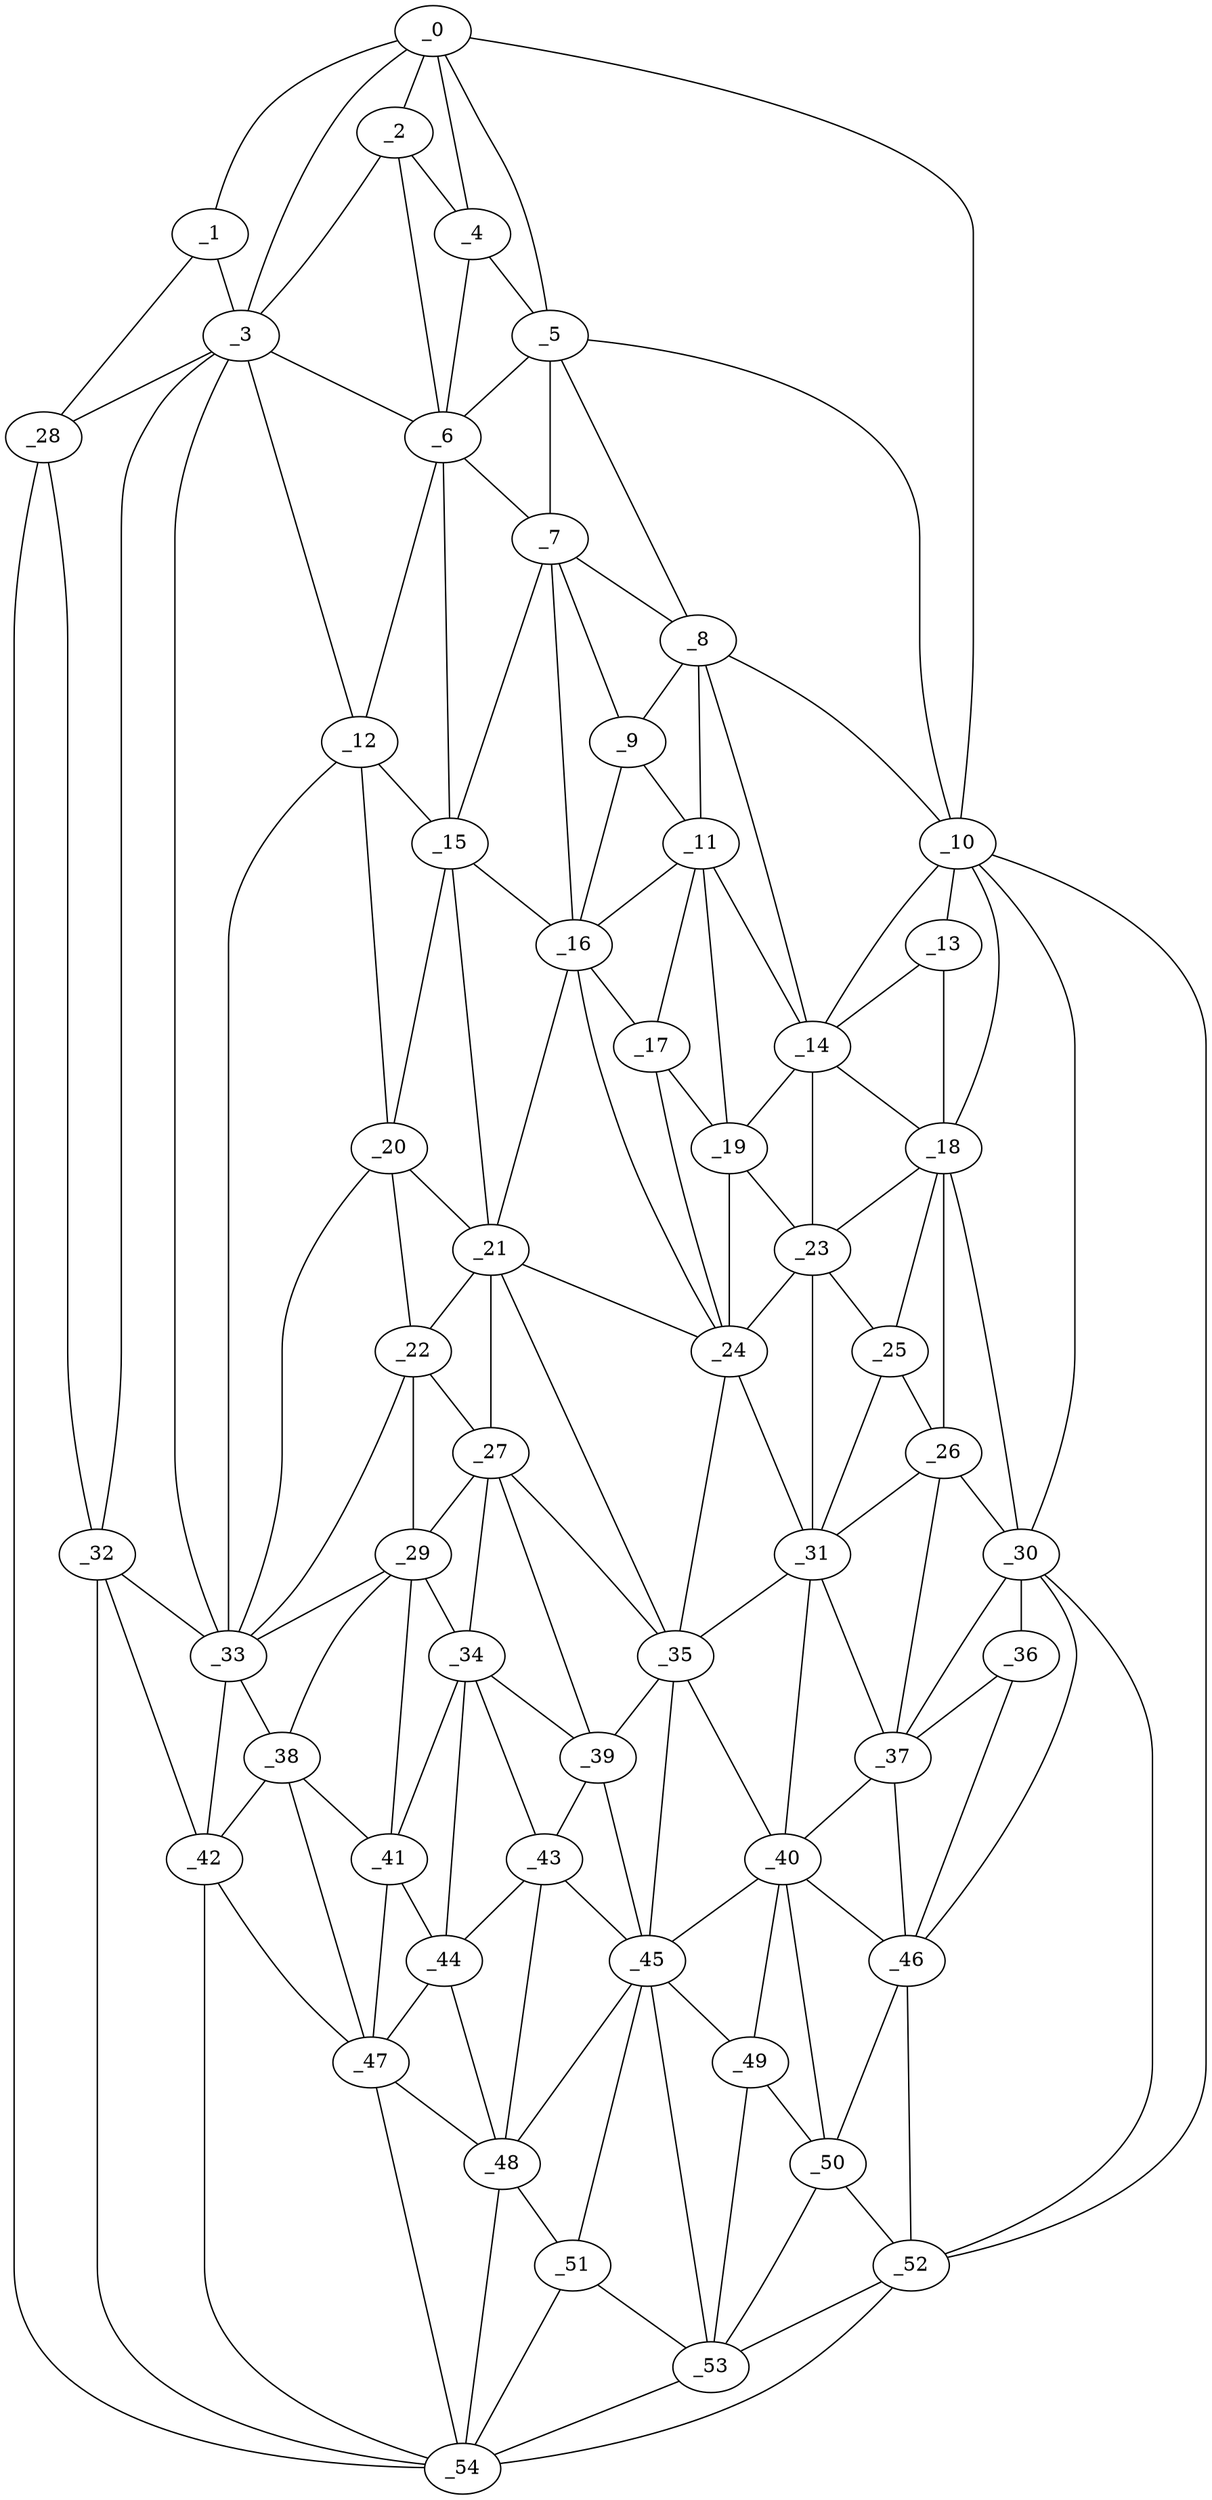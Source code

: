 graph "obj31__285.gxl" {
	_0	 [x=9,
		y=49];
	_1	 [x=12,
		y=119];
	_0 -- _1	 [valence=1];
	_2	 [x=22,
		y=55];
	_0 -- _2	 [valence=2];
	_3	 [x=22,
		y=91];
	_0 -- _3	 [valence=2];
	_4	 [x=23,
		y=46];
	_0 -- _4	 [valence=2];
	_5	 [x=29,
		y=38];
	_0 -- _5	 [valence=1];
	_10	 [x=53,
		y=2];
	_0 -- _10	 [valence=1];
	_1 -- _3	 [valence=2];
	_28	 [x=84,
		y=126];
	_1 -- _28	 [valence=1];
	_2 -- _3	 [valence=2];
	_2 -- _4	 [valence=2];
	_6	 [x=37,
		y=57];
	_2 -- _6	 [valence=2];
	_3 -- _6	 [valence=1];
	_12	 [x=53,
		y=59];
	_3 -- _12	 [valence=2];
	_3 -- _28	 [valence=2];
	_32	 [x=90,
		y=106];
	_3 -- _32	 [valence=2];
	_33	 [x=91,
		y=89];
	_3 -- _33	 [valence=1];
	_4 -- _5	 [valence=2];
	_4 -- _6	 [valence=2];
	_5 -- _6	 [valence=2];
	_7	 [x=38,
		y=36];
	_5 -- _7	 [valence=1];
	_8	 [x=43,
		y=24];
	_5 -- _8	 [valence=2];
	_5 -- _10	 [valence=2];
	_6 -- _7	 [valence=2];
	_6 -- _12	 [valence=1];
	_15	 [x=60,
		y=46];
	_6 -- _15	 [valence=1];
	_7 -- _8	 [valence=2];
	_9	 [x=46,
		y=28];
	_7 -- _9	 [valence=2];
	_7 -- _15	 [valence=2];
	_16	 [x=61,
		y=39];
	_7 -- _16	 [valence=1];
	_8 -- _9	 [valence=2];
	_8 -- _10	 [valence=1];
	_11	 [x=53,
		y=26];
	_8 -- _11	 [valence=2];
	_14	 [x=58,
		y=14];
	_8 -- _14	 [valence=1];
	_9 -- _11	 [valence=2];
	_9 -- _16	 [valence=2];
	_13	 [x=58,
		y=8];
	_10 -- _13	 [valence=2];
	_10 -- _14	 [valence=2];
	_18	 [x=63,
		y=9];
	_10 -- _18	 [valence=2];
	_30	 [x=88,
		y=7];
	_10 -- _30	 [valence=1];
	_52	 [x=121,
		y=8];
	_10 -- _52	 [valence=1];
	_11 -- _14	 [valence=1];
	_11 -- _16	 [valence=2];
	_17	 [x=62,
		y=31];
	_11 -- _17	 [valence=1];
	_19	 [x=63,
		y=27];
	_11 -- _19	 [valence=2];
	_12 -- _15	 [valence=2];
	_20	 [x=64,
		y=59];
	_12 -- _20	 [valence=1];
	_12 -- _33	 [valence=1];
	_13 -- _14	 [valence=1];
	_13 -- _18	 [valence=2];
	_14 -- _18	 [valence=2];
	_14 -- _19	 [valence=1];
	_23	 [x=75,
		y=23];
	_14 -- _23	 [valence=1];
	_15 -- _16	 [valence=2];
	_15 -- _20	 [valence=1];
	_21	 [x=73,
		y=48];
	_15 -- _21	 [valence=2];
	_16 -- _17	 [valence=1];
	_16 -- _21	 [valence=1];
	_24	 [x=76,
		y=31];
	_16 -- _24	 [valence=2];
	_17 -- _19	 [valence=2];
	_17 -- _24	 [valence=2];
	_18 -- _23	 [valence=2];
	_25	 [x=78,
		y=19];
	_18 -- _25	 [valence=2];
	_26	 [x=84,
		y=12];
	_18 -- _26	 [valence=2];
	_18 -- _30	 [valence=1];
	_19 -- _23	 [valence=2];
	_19 -- _24	 [valence=2];
	_20 -- _21	 [valence=2];
	_22	 [x=74,
		y=60];
	_20 -- _22	 [valence=1];
	_20 -- _33	 [valence=2];
	_21 -- _22	 [valence=2];
	_21 -- _24	 [valence=2];
	_27	 [x=84,
		y=58];
	_21 -- _27	 [valence=1];
	_35	 [x=94,
		y=30];
	_21 -- _35	 [valence=1];
	_22 -- _27	 [valence=2];
	_29	 [x=87,
		y=66];
	_22 -- _29	 [valence=1];
	_22 -- _33	 [valence=1];
	_23 -- _24	 [valence=2];
	_23 -- _25	 [valence=1];
	_31	 [x=90,
		y=22];
	_23 -- _31	 [valence=2];
	_24 -- _31	 [valence=1];
	_24 -- _35	 [valence=2];
	_25 -- _26	 [valence=1];
	_25 -- _31	 [valence=2];
	_26 -- _30	 [valence=2];
	_26 -- _31	 [valence=2];
	_37	 [x=99,
		y=16];
	_26 -- _37	 [valence=2];
	_27 -- _29	 [valence=2];
	_34	 [x=93,
		y=63];
	_27 -- _34	 [valence=2];
	_27 -- _35	 [valence=2];
	_39	 [x=100,
		y=52];
	_27 -- _39	 [valence=1];
	_28 -- _32	 [valence=2];
	_54	 [x=122,
		y=73];
	_28 -- _54	 [valence=1];
	_29 -- _33	 [valence=1];
	_29 -- _34	 [valence=2];
	_38	 [x=99,
		y=79];
	_29 -- _38	 [valence=2];
	_41	 [x=101,
		y=71];
	_29 -- _41	 [valence=2];
	_36	 [x=99,
		y=10];
	_30 -- _36	 [valence=2];
	_30 -- _37	 [valence=2];
	_46	 [x=108,
		y=9];
	_30 -- _46	 [valence=2];
	_30 -- _52	 [valence=1];
	_31 -- _35	 [valence=2];
	_31 -- _37	 [valence=2];
	_40	 [x=101,
		y=24];
	_31 -- _40	 [valence=2];
	_32 -- _33	 [valence=2];
	_42	 [x=102,
		y=83];
	_32 -- _42	 [valence=2];
	_32 -- _54	 [valence=1];
	_33 -- _38	 [valence=2];
	_33 -- _42	 [valence=2];
	_34 -- _39	 [valence=2];
	_34 -- _41	 [valence=2];
	_43	 [x=105,
		y=56];
	_34 -- _43	 [valence=2];
	_44	 [x=105,
		y=65];
	_34 -- _44	 [valence=2];
	_35 -- _39	 [valence=1];
	_35 -- _40	 [valence=1];
	_45	 [x=107,
		y=44];
	_35 -- _45	 [valence=2];
	_36 -- _37	 [valence=2];
	_36 -- _46	 [valence=1];
	_37 -- _40	 [valence=2];
	_37 -- _46	 [valence=2];
	_38 -- _41	 [valence=1];
	_38 -- _42	 [valence=2];
	_47	 [x=110,
		y=73];
	_38 -- _47	 [valence=2];
	_39 -- _43	 [valence=1];
	_39 -- _45	 [valence=2];
	_40 -- _45	 [valence=2];
	_40 -- _46	 [valence=2];
	_49	 [x=116,
		y=32];
	_40 -- _49	 [valence=2];
	_50	 [x=118,
		y=21];
	_40 -- _50	 [valence=2];
	_41 -- _44	 [valence=2];
	_41 -- _47	 [valence=2];
	_42 -- _47	 [valence=2];
	_42 -- _54	 [valence=1];
	_43 -- _44	 [valence=1];
	_43 -- _45	 [valence=1];
	_48	 [x=114,
		y=58];
	_43 -- _48	 [valence=2];
	_44 -- _47	 [valence=2];
	_44 -- _48	 [valence=2];
	_45 -- _48	 [valence=2];
	_45 -- _49	 [valence=2];
	_51	 [x=120,
		y=53];
	_45 -- _51	 [valence=1];
	_53	 [x=121,
		y=44];
	_45 -- _53	 [valence=2];
	_46 -- _50	 [valence=2];
	_46 -- _52	 [valence=1];
	_47 -- _48	 [valence=2];
	_47 -- _54	 [valence=2];
	_48 -- _51	 [valence=2];
	_48 -- _54	 [valence=2];
	_49 -- _50	 [valence=2];
	_49 -- _53	 [valence=2];
	_50 -- _52	 [valence=1];
	_50 -- _53	 [valence=2];
	_51 -- _53	 [valence=1];
	_51 -- _54	 [valence=2];
	_52 -- _53	 [valence=2];
	_52 -- _54	 [valence=1];
	_53 -- _54	 [valence=1];
}
